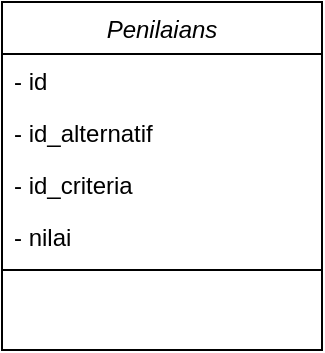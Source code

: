 <mxfile version="26.0.15">
  <diagram name="Page-1" id="EFs00Gp9gI2qsCoA_Ky2">
    <mxGraphModel dx="864" dy="514" grid="1" gridSize="10" guides="1" tooltips="1" connect="1" arrows="1" fold="1" page="1" pageScale="1" pageWidth="850" pageHeight="1100" math="0" shadow="0">
      <root>
        <mxCell id="0" />
        <mxCell id="1" parent="0" />
        <mxCell id="Elsb5QMovAU4FP02-kWg-1" value="Penilaians" style="swimlane;fontStyle=2;align=center;verticalAlign=top;childLayout=stackLayout;horizontal=1;startSize=26;horizontalStack=0;resizeParent=1;resizeLast=0;collapsible=1;marginBottom=0;rounded=0;shadow=0;strokeWidth=1;" vertex="1" parent="1">
          <mxGeometry x="510" y="120" width="160" height="174" as="geometry">
            <mxRectangle x="230" y="140" width="160" height="26" as="alternateBounds" />
          </mxGeometry>
        </mxCell>
        <mxCell id="Elsb5QMovAU4FP02-kWg-2" value="- id" style="text;align=left;verticalAlign=top;spacingLeft=4;spacingRight=4;overflow=hidden;rotatable=0;points=[[0,0.5],[1,0.5]];portConstraint=eastwest;" vertex="1" parent="Elsb5QMovAU4FP02-kWg-1">
          <mxGeometry y="26" width="160" height="26" as="geometry" />
        </mxCell>
        <mxCell id="Elsb5QMovAU4FP02-kWg-3" value="- id_alternatif" style="text;align=left;verticalAlign=top;spacingLeft=4;spacingRight=4;overflow=hidden;rotatable=0;points=[[0,0.5],[1,0.5]];portConstraint=eastwest;rounded=0;shadow=0;html=0;" vertex="1" parent="Elsb5QMovAU4FP02-kWg-1">
          <mxGeometry y="52" width="160" height="26" as="geometry" />
        </mxCell>
        <mxCell id="Elsb5QMovAU4FP02-kWg-4" value="- id_criteria" style="text;align=left;verticalAlign=top;spacingLeft=4;spacingRight=4;overflow=hidden;rotatable=0;points=[[0,0.5],[1,0.5]];portConstraint=eastwest;rounded=0;shadow=0;html=0;" vertex="1" parent="Elsb5QMovAU4FP02-kWg-1">
          <mxGeometry y="78" width="160" height="26" as="geometry" />
        </mxCell>
        <mxCell id="Elsb5QMovAU4FP02-kWg-5" value="- nilai" style="text;align=left;verticalAlign=top;spacingLeft=4;spacingRight=4;overflow=hidden;rotatable=0;points=[[0,0.5],[1,0.5]];portConstraint=eastwest;rounded=0;shadow=0;html=0;" vertex="1" parent="Elsb5QMovAU4FP02-kWg-1">
          <mxGeometry y="104" width="160" height="26" as="geometry" />
        </mxCell>
        <mxCell id="Elsb5QMovAU4FP02-kWg-6" value="" style="line;html=1;strokeWidth=1;align=left;verticalAlign=middle;spacingTop=-1;spacingLeft=3;spacingRight=3;rotatable=0;labelPosition=right;points=[];portConstraint=eastwest;" vertex="1" parent="Elsb5QMovAU4FP02-kWg-1">
          <mxGeometry y="130" width="160" height="8" as="geometry" />
        </mxCell>
      </root>
    </mxGraphModel>
  </diagram>
</mxfile>
